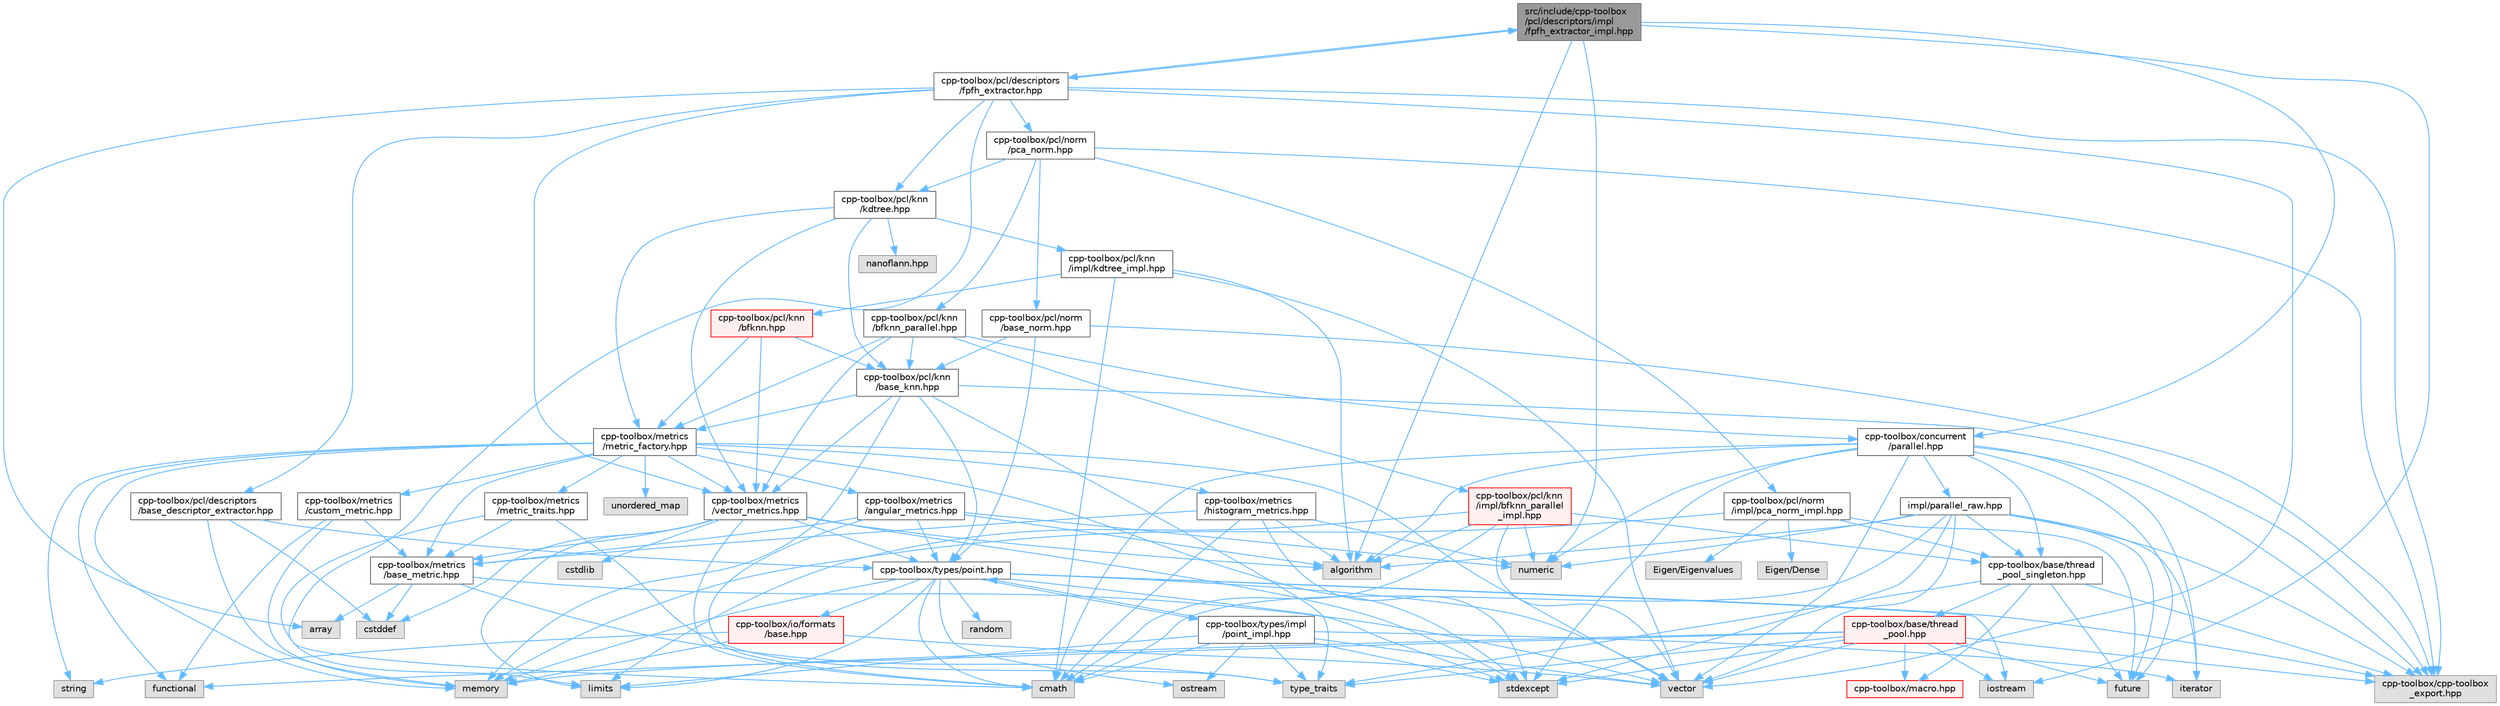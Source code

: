digraph "src/include/cpp-toolbox/pcl/descriptors/impl/fpfh_extractor_impl.hpp"
{
 // LATEX_PDF_SIZE
  bgcolor="transparent";
  edge [fontname=Helvetica,fontsize=10,labelfontname=Helvetica,labelfontsize=10];
  node [fontname=Helvetica,fontsize=10,shape=box,height=0.2,width=0.4];
  Node1 [id="Node000001",label="src/include/cpp-toolbox\l/pcl/descriptors/impl\l/fpfh_extractor_impl.hpp",height=0.2,width=0.4,color="gray40", fillcolor="grey60", style="filled", fontcolor="black",tooltip=" "];
  Node1 -> Node2 [id="edge1_Node000001_Node000002",color="steelblue1",style="solid",tooltip=" "];
  Node2 [id="Node000002",label="cpp-toolbox/pcl/descriptors\l/fpfh_extractor.hpp",height=0.2,width=0.4,color="grey40", fillcolor="white", style="filled",URL="$fpfh__extractor_8hpp.html",tooltip=" "];
  Node2 -> Node3 [id="edge2_Node000002_Node000003",color="steelblue1",style="solid",tooltip=" "];
  Node3 [id="Node000003",label="array",height=0.2,width=0.4,color="grey60", fillcolor="#E0E0E0", style="filled",tooltip=" "];
  Node2 -> Node4 [id="edge3_Node000002_Node000004",color="steelblue1",style="solid",tooltip=" "];
  Node4 [id="Node000004",label="cmath",height=0.2,width=0.4,color="grey60", fillcolor="#E0E0E0", style="filled",tooltip=" "];
  Node2 -> Node5 [id="edge4_Node000002_Node000005",color="steelblue1",style="solid",tooltip=" "];
  Node5 [id="Node000005",label="vector",height=0.2,width=0.4,color="grey60", fillcolor="#E0E0E0", style="filled",tooltip=" "];
  Node2 -> Node6 [id="edge5_Node000002_Node000006",color="steelblue1",style="solid",tooltip=" "];
  Node6 [id="Node000006",label="cpp-toolbox/cpp-toolbox\l_export.hpp",height=0.2,width=0.4,color="grey60", fillcolor="#E0E0E0", style="filled",tooltip=" "];
  Node2 -> Node7 [id="edge6_Node000002_Node000007",color="steelblue1",style="solid",tooltip=" "];
  Node7 [id="Node000007",label="cpp-toolbox/pcl/descriptors\l/base_descriptor_extractor.hpp",height=0.2,width=0.4,color="grey40", fillcolor="white", style="filled",URL="$base__descriptor__extractor_8hpp.html",tooltip=" "];
  Node7 -> Node8 [id="edge7_Node000007_Node000008",color="steelblue1",style="solid",tooltip=" "];
  Node8 [id="Node000008",label="cstddef",height=0.2,width=0.4,color="grey60", fillcolor="#E0E0E0", style="filled",tooltip=" "];
  Node7 -> Node9 [id="edge8_Node000007_Node000009",color="steelblue1",style="solid",tooltip=" "];
  Node9 [id="Node000009",label="memory",height=0.2,width=0.4,color="grey60", fillcolor="#E0E0E0", style="filled",tooltip=" "];
  Node7 -> Node10 [id="edge9_Node000007_Node000010",color="steelblue1",style="solid",tooltip=" "];
  Node10 [id="Node000010",label="cpp-toolbox/types/point.hpp",height=0.2,width=0.4,color="grey40", fillcolor="white", style="filled",URL="$point_8hpp.html",tooltip=" "];
  Node10 -> Node4 [id="edge10_Node000010_Node000004",color="steelblue1",style="solid",tooltip=" "];
  Node10 -> Node11 [id="edge11_Node000010_Node000011",color="steelblue1",style="solid",tooltip=" "];
  Node11 [id="Node000011",label="iostream",height=0.2,width=0.4,color="grey60", fillcolor="#E0E0E0", style="filled",tooltip=" "];
  Node10 -> Node12 [id="edge12_Node000010_Node000012",color="steelblue1",style="solid",tooltip=" "];
  Node12 [id="Node000012",label="limits",height=0.2,width=0.4,color="grey60", fillcolor="#E0E0E0", style="filled",tooltip=" "];
  Node10 -> Node9 [id="edge13_Node000010_Node000009",color="steelblue1",style="solid",tooltip=" "];
  Node10 -> Node13 [id="edge14_Node000010_Node000013",color="steelblue1",style="solid",tooltip=" "];
  Node13 [id="Node000013",label="ostream",height=0.2,width=0.4,color="grey60", fillcolor="#E0E0E0", style="filled",tooltip=" "];
  Node10 -> Node14 [id="edge15_Node000010_Node000014",color="steelblue1",style="solid",tooltip=" "];
  Node14 [id="Node000014",label="random",height=0.2,width=0.4,color="grey60", fillcolor="#E0E0E0", style="filled",tooltip=" "];
  Node10 -> Node15 [id="edge16_Node000010_Node000015",color="steelblue1",style="solid",tooltip=" "];
  Node15 [id="Node000015",label="stdexcept",height=0.2,width=0.4,color="grey60", fillcolor="#E0E0E0", style="filled",tooltip=" "];
  Node10 -> Node5 [id="edge17_Node000010_Node000005",color="steelblue1",style="solid",tooltip=" "];
  Node10 -> Node6 [id="edge18_Node000010_Node000006",color="steelblue1",style="solid",tooltip=" "];
  Node10 -> Node16 [id="edge19_Node000010_Node000016",color="steelblue1",style="solid",tooltip=" "];
  Node16 [id="Node000016",label="cpp-toolbox/io/formats\l/base.hpp",height=0.2,width=0.4,color="red", fillcolor="#FFF0F0", style="filled",URL="$io_2formats_2base_8hpp.html",tooltip=" "];
  Node16 -> Node9 [id="edge20_Node000016_Node000009",color="steelblue1",style="solid",tooltip=" "];
  Node16 -> Node17 [id="edge21_Node000016_Node000017",color="steelblue1",style="solid",tooltip=" "];
  Node17 [id="Node000017",label="string",height=0.2,width=0.4,color="grey60", fillcolor="#E0E0E0", style="filled",tooltip=" "];
  Node16 -> Node5 [id="edge22_Node000016_Node000005",color="steelblue1",style="solid",tooltip=" "];
  Node10 -> Node26 [id="edge23_Node000010_Node000026",color="steelblue1",style="solid",tooltip=" "];
  Node26 [id="Node000026",label="cpp-toolbox/types/impl\l/point_impl.hpp",height=0.2,width=0.4,color="grey40", fillcolor="white", style="filled",URL="$point__impl_8hpp.html",tooltip=" "];
  Node26 -> Node4 [id="edge24_Node000026_Node000004",color="steelblue1",style="solid",tooltip=" "];
  Node26 -> Node27 [id="edge25_Node000026_Node000027",color="steelblue1",style="solid",tooltip=" "];
  Node27 [id="Node000027",label="iterator",height=0.2,width=0.4,color="grey60", fillcolor="#E0E0E0", style="filled",tooltip=" "];
  Node26 -> Node12 [id="edge26_Node000026_Node000012",color="steelblue1",style="solid",tooltip=" "];
  Node26 -> Node13 [id="edge27_Node000026_Node000013",color="steelblue1",style="solid",tooltip=" "];
  Node26 -> Node15 [id="edge28_Node000026_Node000015",color="steelblue1",style="solid",tooltip=" "];
  Node26 -> Node28 [id="edge29_Node000026_Node000028",color="steelblue1",style="solid",tooltip=" "];
  Node28 [id="Node000028",label="type_traits",height=0.2,width=0.4,color="grey60", fillcolor="#E0E0E0", style="filled",tooltip=" "];
  Node26 -> Node5 [id="edge30_Node000026_Node000005",color="steelblue1",style="solid",tooltip=" "];
  Node26 -> Node10 [id="edge31_Node000026_Node000010",color="steelblue1",style="solid",tooltip=" "];
  Node2 -> Node29 [id="edge32_Node000002_Node000029",color="steelblue1",style="solid",tooltip=" "];
  Node29 [id="Node000029",label="cpp-toolbox/pcl/knn\l/kdtree.hpp",height=0.2,width=0.4,color="grey40", fillcolor="white", style="filled",URL="$kdtree_8hpp.html",tooltip=" "];
  Node29 -> Node30 [id="edge33_Node000029_Node000030",color="steelblue1",style="solid",tooltip=" "];
  Node30 [id="Node000030",label="cpp-toolbox/pcl/knn\l/base_knn.hpp",height=0.2,width=0.4,color="grey40", fillcolor="white", style="filled",URL="$base__knn_8hpp.html",tooltip=" "];
  Node30 -> Node9 [id="edge34_Node000030_Node000009",color="steelblue1",style="solid",tooltip=" "];
  Node30 -> Node28 [id="edge35_Node000030_Node000028",color="steelblue1",style="solid",tooltip=" "];
  Node30 -> Node6 [id="edge36_Node000030_Node000006",color="steelblue1",style="solid",tooltip=" "];
  Node30 -> Node10 [id="edge37_Node000030_Node000010",color="steelblue1",style="solid",tooltip=" "];
  Node30 -> Node31 [id="edge38_Node000030_Node000031",color="steelblue1",style="solid",tooltip=" "];
  Node31 [id="Node000031",label="cpp-toolbox/metrics\l/vector_metrics.hpp",height=0.2,width=0.4,color="grey40", fillcolor="white", style="filled",URL="$vector__metrics_8hpp.html",tooltip=" "];
  Node31 -> Node32 [id="edge39_Node000031_Node000032",color="steelblue1",style="solid",tooltip=" "];
  Node32 [id="Node000032",label="algorithm",height=0.2,width=0.4,color="grey60", fillcolor="#E0E0E0", style="filled",tooltip=" "];
  Node31 -> Node4 [id="edge40_Node000031_Node000004",color="steelblue1",style="solid",tooltip=" "];
  Node31 -> Node8 [id="edge41_Node000031_Node000008",color="steelblue1",style="solid",tooltip=" "];
  Node31 -> Node33 [id="edge42_Node000031_Node000033",color="steelblue1",style="solid",tooltip=" "];
  Node33 [id="Node000033",label="cstdlib",height=0.2,width=0.4,color="grey60", fillcolor="#E0E0E0", style="filled",tooltip=" "];
  Node31 -> Node12 [id="edge43_Node000031_Node000012",color="steelblue1",style="solid",tooltip=" "];
  Node31 -> Node15 [id="edge44_Node000031_Node000015",color="steelblue1",style="solid",tooltip=" "];
  Node31 -> Node34 [id="edge45_Node000031_Node000034",color="steelblue1",style="solid",tooltip=" "];
  Node34 [id="Node000034",label="cpp-toolbox/metrics\l/base_metric.hpp",height=0.2,width=0.4,color="grey40", fillcolor="white", style="filled",URL="$base__metric_8hpp.html",tooltip=" "];
  Node34 -> Node8 [id="edge46_Node000034_Node000008",color="steelblue1",style="solid",tooltip=" "];
  Node34 -> Node5 [id="edge47_Node000034_Node000005",color="steelblue1",style="solid",tooltip=" "];
  Node34 -> Node3 [id="edge48_Node000034_Node000003",color="steelblue1",style="solid",tooltip=" "];
  Node34 -> Node28 [id="edge49_Node000034_Node000028",color="steelblue1",style="solid",tooltip=" "];
  Node31 -> Node10 [id="edge50_Node000031_Node000010",color="steelblue1",style="solid",tooltip=" "];
  Node30 -> Node35 [id="edge51_Node000030_Node000035",color="steelblue1",style="solid",tooltip=" "];
  Node35 [id="Node000035",label="cpp-toolbox/metrics\l/metric_factory.hpp",height=0.2,width=0.4,color="grey40", fillcolor="white", style="filled",URL="$metric__factory_8hpp.html",tooltip=" "];
  Node35 -> Node9 [id="edge52_Node000035_Node000009",color="steelblue1",style="solid",tooltip=" "];
  Node35 -> Node17 [id="edge53_Node000035_Node000017",color="steelblue1",style="solid",tooltip=" "];
  Node35 -> Node36 [id="edge54_Node000035_Node000036",color="steelblue1",style="solid",tooltip=" "];
  Node36 [id="Node000036",label="unordered_map",height=0.2,width=0.4,color="grey60", fillcolor="#E0E0E0", style="filled",tooltip=" "];
  Node35 -> Node20 [id="edge55_Node000035_Node000020",color="steelblue1",style="solid",tooltip=" "];
  Node20 [id="Node000020",label="functional",height=0.2,width=0.4,color="grey60", fillcolor="#E0E0E0", style="filled",tooltip=" "];
  Node35 -> Node15 [id="edge56_Node000035_Node000015",color="steelblue1",style="solid",tooltip=" "];
  Node35 -> Node5 [id="edge57_Node000035_Node000005",color="steelblue1",style="solid",tooltip=" "];
  Node35 -> Node34 [id="edge58_Node000035_Node000034",color="steelblue1",style="solid",tooltip=" "];
  Node35 -> Node37 [id="edge59_Node000035_Node000037",color="steelblue1",style="solid",tooltip=" "];
  Node37 [id="Node000037",label="cpp-toolbox/metrics\l/metric_traits.hpp",height=0.2,width=0.4,color="grey40", fillcolor="white", style="filled",URL="$metric__traits_8hpp.html",tooltip=" "];
  Node37 -> Node28 [id="edge60_Node000037_Node000028",color="steelblue1",style="solid",tooltip=" "];
  Node37 -> Node12 [id="edge61_Node000037_Node000012",color="steelblue1",style="solid",tooltip=" "];
  Node37 -> Node34 [id="edge62_Node000037_Node000034",color="steelblue1",style="solid",tooltip=" "];
  Node35 -> Node31 [id="edge63_Node000035_Node000031",color="steelblue1",style="solid",tooltip=" "];
  Node35 -> Node38 [id="edge64_Node000035_Node000038",color="steelblue1",style="solid",tooltip=" "];
  Node38 [id="Node000038",label="cpp-toolbox/metrics\l/histogram_metrics.hpp",height=0.2,width=0.4,color="grey40", fillcolor="white", style="filled",URL="$histogram__metrics_8hpp.html",tooltip=" "];
  Node38 -> Node32 [id="edge65_Node000038_Node000032",color="steelblue1",style="solid",tooltip=" "];
  Node38 -> Node4 [id="edge66_Node000038_Node000004",color="steelblue1",style="solid",tooltip=" "];
  Node38 -> Node39 [id="edge67_Node000038_Node000039",color="steelblue1",style="solid",tooltip=" "];
  Node39 [id="Node000039",label="numeric",height=0.2,width=0.4,color="grey60", fillcolor="#E0E0E0", style="filled",tooltip=" "];
  Node38 -> Node15 [id="edge68_Node000038_Node000015",color="steelblue1",style="solid",tooltip=" "];
  Node38 -> Node34 [id="edge69_Node000038_Node000034",color="steelblue1",style="solid",tooltip=" "];
  Node35 -> Node40 [id="edge70_Node000035_Node000040",color="steelblue1",style="solid",tooltip=" "];
  Node40 [id="Node000040",label="cpp-toolbox/metrics\l/angular_metrics.hpp",height=0.2,width=0.4,color="grey40", fillcolor="white", style="filled",URL="$angular__metrics_8hpp.html",tooltip=" "];
  Node40 -> Node32 [id="edge71_Node000040_Node000032",color="steelblue1",style="solid",tooltip=" "];
  Node40 -> Node4 [id="edge72_Node000040_Node000004",color="steelblue1",style="solid",tooltip=" "];
  Node40 -> Node39 [id="edge73_Node000040_Node000039",color="steelblue1",style="solid",tooltip=" "];
  Node40 -> Node34 [id="edge74_Node000040_Node000034",color="steelblue1",style="solid",tooltip=" "];
  Node40 -> Node10 [id="edge75_Node000040_Node000010",color="steelblue1",style="solid",tooltip=" "];
  Node35 -> Node41 [id="edge76_Node000035_Node000041",color="steelblue1",style="solid",tooltip=" "];
  Node41 [id="Node000041",label="cpp-toolbox/metrics\l/custom_metric.hpp",height=0.2,width=0.4,color="grey40", fillcolor="white", style="filled",URL="$custom__metric_8hpp.html",tooltip=" "];
  Node41 -> Node20 [id="edge77_Node000041_Node000020",color="steelblue1",style="solid",tooltip=" "];
  Node41 -> Node9 [id="edge78_Node000041_Node000009",color="steelblue1",style="solid",tooltip=" "];
  Node41 -> Node34 [id="edge79_Node000041_Node000034",color="steelblue1",style="solid",tooltip=" "];
  Node29 -> Node35 [id="edge80_Node000029_Node000035",color="steelblue1",style="solid",tooltip=" "];
  Node29 -> Node31 [id="edge81_Node000029_Node000031",color="steelblue1",style="solid",tooltip=" "];
  Node29 -> Node42 [id="edge82_Node000029_Node000042",color="steelblue1",style="solid",tooltip=" "];
  Node42 [id="Node000042",label="nanoflann.hpp",height=0.2,width=0.4,color="grey60", fillcolor="#E0E0E0", style="filled",tooltip=" "];
  Node29 -> Node43 [id="edge83_Node000029_Node000043",color="steelblue1",style="solid",tooltip=" "];
  Node43 [id="Node000043",label="cpp-toolbox/pcl/knn\l/impl/kdtree_impl.hpp",height=0.2,width=0.4,color="grey40", fillcolor="white", style="filled",URL="$kdtree__impl_8hpp.html",tooltip=" "];
  Node43 -> Node32 [id="edge84_Node000043_Node000032",color="steelblue1",style="solid",tooltip=" "];
  Node43 -> Node4 [id="edge85_Node000043_Node000004",color="steelblue1",style="solid",tooltip=" "];
  Node43 -> Node5 [id="edge86_Node000043_Node000005",color="steelblue1",style="solid",tooltip=" "];
  Node43 -> Node44 [id="edge87_Node000043_Node000044",color="steelblue1",style="solid",tooltip=" "];
  Node44 [id="Node000044",label="cpp-toolbox/pcl/knn\l/bfknn.hpp",height=0.2,width=0.4,color="red", fillcolor="#FFF0F0", style="filled",URL="$bfknn_8hpp.html",tooltip=" "];
  Node44 -> Node30 [id="edge88_Node000044_Node000030",color="steelblue1",style="solid",tooltip=" "];
  Node44 -> Node35 [id="edge89_Node000044_Node000035",color="steelblue1",style="solid",tooltip=" "];
  Node44 -> Node31 [id="edge90_Node000044_Node000031",color="steelblue1",style="solid",tooltip=" "];
  Node2 -> Node47 [id="edge91_Node000002_Node000047",color="steelblue1",style="solid",tooltip=" "];
  Node47 [id="Node000047",label="cpp-toolbox/pcl/norm\l/pca_norm.hpp",height=0.2,width=0.4,color="grey40", fillcolor="white", style="filled",URL="$pca__norm_8hpp.html",tooltip=" "];
  Node47 -> Node6 [id="edge92_Node000047_Node000006",color="steelblue1",style="solid",tooltip=" "];
  Node47 -> Node48 [id="edge93_Node000047_Node000048",color="steelblue1",style="solid",tooltip=" "];
  Node48 [id="Node000048",label="cpp-toolbox/pcl/knn\l/bfknn_parallel.hpp",height=0.2,width=0.4,color="grey40", fillcolor="white", style="filled",URL="$bfknn__parallel_8hpp.html",tooltip=" "];
  Node48 -> Node49 [id="edge94_Node000048_Node000049",color="steelblue1",style="solid",tooltip=" "];
  Node49 [id="Node000049",label="cpp-toolbox/concurrent\l/parallel.hpp",height=0.2,width=0.4,color="grey40", fillcolor="white", style="filled",URL="$parallel_8hpp.html",tooltip=" "];
  Node49 -> Node32 [id="edge95_Node000049_Node000032",color="steelblue1",style="solid",tooltip=" "];
  Node49 -> Node4 [id="edge96_Node000049_Node000004",color="steelblue1",style="solid",tooltip=" "];
  Node49 -> Node50 [id="edge97_Node000049_Node000050",color="steelblue1",style="solid",tooltip=" "];
  Node50 [id="Node000050",label="future",height=0.2,width=0.4,color="grey60", fillcolor="#E0E0E0", style="filled",tooltip=" "];
  Node49 -> Node27 [id="edge98_Node000049_Node000027",color="steelblue1",style="solid",tooltip=" "];
  Node49 -> Node39 [id="edge99_Node000049_Node000039",color="steelblue1",style="solid",tooltip=" "];
  Node49 -> Node15 [id="edge100_Node000049_Node000015",color="steelblue1",style="solid",tooltip=" "];
  Node49 -> Node5 [id="edge101_Node000049_Node000005",color="steelblue1",style="solid",tooltip=" "];
  Node49 -> Node6 [id="edge102_Node000049_Node000006",color="steelblue1",style="solid",tooltip=" "];
  Node49 -> Node51 [id="edge103_Node000049_Node000051",color="steelblue1",style="solid",tooltip=" "];
  Node51 [id="Node000051",label="cpp-toolbox/base/thread\l_pool_singleton.hpp",height=0.2,width=0.4,color="grey40", fillcolor="white", style="filled",URL="$thread__pool__singleton_8hpp.html",tooltip=" "];
  Node51 -> Node50 [id="edge104_Node000051_Node000050",color="steelblue1",style="solid",tooltip=" "];
  Node51 -> Node28 [id="edge105_Node000051_Node000028",color="steelblue1",style="solid",tooltip=" "];
  Node51 -> Node6 [id="edge106_Node000051_Node000006",color="steelblue1",style="solid",tooltip=" "];
  Node51 -> Node21 [id="edge107_Node000051_Node000021",color="steelblue1",style="solid",tooltip=" "];
  Node21 [id="Node000021",label="cpp-toolbox/macro.hpp",height=0.2,width=0.4,color="red", fillcolor="#FFF0F0", style="filled",URL="$macro_8hpp.html",tooltip="通用的编译器、平台、架构检测和实用宏定义 / Common macros for compiler, platform, architecture detection and utility macro..."];
  Node51 -> Node52 [id="edge108_Node000051_Node000052",color="steelblue1",style="solid",tooltip=" "];
  Node52 [id="Node000052",label="cpp-toolbox/base/thread\l_pool.hpp",height=0.2,width=0.4,color="red", fillcolor="#FFF0F0", style="filled",URL="$thread__pool_8hpp.html",tooltip=" "];
  Node52 -> Node20 [id="edge109_Node000052_Node000020",color="steelblue1",style="solid",tooltip=" "];
  Node52 -> Node50 [id="edge110_Node000052_Node000050",color="steelblue1",style="solid",tooltip=" "];
  Node52 -> Node11 [id="edge111_Node000052_Node000011",color="steelblue1",style="solid",tooltip=" "];
  Node52 -> Node9 [id="edge112_Node000052_Node000009",color="steelblue1",style="solid",tooltip=" "];
  Node52 -> Node15 [id="edge113_Node000052_Node000015",color="steelblue1",style="solid",tooltip=" "];
  Node52 -> Node28 [id="edge114_Node000052_Node000028",color="steelblue1",style="solid",tooltip=" "];
  Node52 -> Node5 [id="edge115_Node000052_Node000005",color="steelblue1",style="solid",tooltip=" "];
  Node52 -> Node6 [id="edge116_Node000052_Node000006",color="steelblue1",style="solid",tooltip=" "];
  Node52 -> Node21 [id="edge117_Node000052_Node000021",color="steelblue1",style="solid",tooltip=" "];
  Node49 -> Node59 [id="edge118_Node000049_Node000059",color="steelblue1",style="solid",tooltip=" "];
  Node59 [id="Node000059",label="impl/parallel_raw.hpp",height=0.2,width=0.4,color="grey40", fillcolor="white", style="filled",URL="$parallel__raw_8hpp.html",tooltip=" "];
  Node59 -> Node32 [id="edge119_Node000059_Node000032",color="steelblue1",style="solid",tooltip=" "];
  Node59 -> Node4 [id="edge120_Node000059_Node000004",color="steelblue1",style="solid",tooltip=" "];
  Node59 -> Node50 [id="edge121_Node000059_Node000050",color="steelblue1",style="solid",tooltip=" "];
  Node59 -> Node27 [id="edge122_Node000059_Node000027",color="steelblue1",style="solid",tooltip=" "];
  Node59 -> Node39 [id="edge123_Node000059_Node000039",color="steelblue1",style="solid",tooltip=" "];
  Node59 -> Node15 [id="edge124_Node000059_Node000015",color="steelblue1",style="solid",tooltip=" "];
  Node59 -> Node5 [id="edge125_Node000059_Node000005",color="steelblue1",style="solid",tooltip=" "];
  Node59 -> Node51 [id="edge126_Node000059_Node000051",color="steelblue1",style="solid",tooltip=" "];
  Node59 -> Node6 [id="edge127_Node000059_Node000006",color="steelblue1",style="solid",tooltip=" "];
  Node48 -> Node30 [id="edge128_Node000048_Node000030",color="steelblue1",style="solid",tooltip=" "];
  Node48 -> Node35 [id="edge129_Node000048_Node000035",color="steelblue1",style="solid",tooltip=" "];
  Node48 -> Node31 [id="edge130_Node000048_Node000031",color="steelblue1",style="solid",tooltip=" "];
  Node48 -> Node60 [id="edge131_Node000048_Node000060",color="steelblue1",style="solid",tooltip=" "];
  Node60 [id="Node000060",label="cpp-toolbox/pcl/knn\l/impl/bfknn_parallel\l_impl.hpp",height=0.2,width=0.4,color="red", fillcolor="#FFF0F0", style="filled",URL="$bfknn__parallel__impl_8hpp.html",tooltip=" "];
  Node60 -> Node32 [id="edge132_Node000060_Node000032",color="steelblue1",style="solid",tooltip=" "];
  Node60 -> Node4 [id="edge133_Node000060_Node000004",color="steelblue1",style="solid",tooltip=" "];
  Node60 -> Node12 [id="edge134_Node000060_Node000012",color="steelblue1",style="solid",tooltip=" "];
  Node60 -> Node39 [id="edge135_Node000060_Node000039",color="steelblue1",style="solid",tooltip=" "];
  Node60 -> Node5 [id="edge136_Node000060_Node000005",color="steelblue1",style="solid",tooltip=" "];
  Node60 -> Node51 [id="edge137_Node000060_Node000051",color="steelblue1",style="solid",tooltip=" "];
  Node47 -> Node29 [id="edge138_Node000047_Node000029",color="steelblue1",style="solid",tooltip=" "];
  Node47 -> Node61 [id="edge139_Node000047_Node000061",color="steelblue1",style="solid",tooltip=" "];
  Node61 [id="Node000061",label="cpp-toolbox/pcl/norm\l/base_norm.hpp",height=0.2,width=0.4,color="grey40", fillcolor="white", style="filled",URL="$base__norm_8hpp.html",tooltip=" "];
  Node61 -> Node6 [id="edge140_Node000061_Node000006",color="steelblue1",style="solid",tooltip=" "];
  Node61 -> Node30 [id="edge141_Node000061_Node000030",color="steelblue1",style="solid",tooltip=" "];
  Node61 -> Node10 [id="edge142_Node000061_Node000010",color="steelblue1",style="solid",tooltip=" "];
  Node47 -> Node62 [id="edge143_Node000047_Node000062",color="steelblue1",style="solid",tooltip=" "];
  Node62 [id="Node000062",label="cpp-toolbox/pcl/norm\l/impl/pca_norm_impl.hpp",height=0.2,width=0.4,color="grey40", fillcolor="white", style="filled",URL="$pca__norm__impl_8hpp.html",tooltip=" "];
  Node62 -> Node63 [id="edge144_Node000062_Node000063",color="steelblue1",style="solid",tooltip=" "];
  Node63 [id="Node000063",label="Eigen/Dense",height=0.2,width=0.4,color="grey60", fillcolor="#E0E0E0", style="filled",tooltip=" "];
  Node62 -> Node64 [id="edge145_Node000062_Node000064",color="steelblue1",style="solid",tooltip=" "];
  Node64 [id="Node000064",label="Eigen/Eigenvalues",height=0.2,width=0.4,color="grey60", fillcolor="#E0E0E0", style="filled",tooltip=" "];
  Node62 -> Node51 [id="edge146_Node000062_Node000051",color="steelblue1",style="solid",tooltip=" "];
  Node62 -> Node50 [id="edge147_Node000062_Node000050",color="steelblue1",style="solid",tooltip=" "];
  Node62 -> Node9 [id="edge148_Node000062_Node000009",color="steelblue1",style="solid",tooltip=" "];
  Node2 -> Node31 [id="edge149_Node000002_Node000031",color="steelblue1",style="solid",tooltip=" "];
  Node2 -> Node1 [id="edge150_Node000002_Node000001",color="steelblue1",style="solid",tooltip=" "];
  Node1 -> Node39 [id="edge151_Node000001_Node000039",color="steelblue1",style="solid",tooltip=" "];
  Node1 -> Node32 [id="edge152_Node000001_Node000032",color="steelblue1",style="solid",tooltip=" "];
  Node1 -> Node11 [id="edge153_Node000001_Node000011",color="steelblue1",style="solid",tooltip=" "];
  Node1 -> Node49 [id="edge154_Node000001_Node000049",color="steelblue1",style="solid",tooltip=" "];
}
